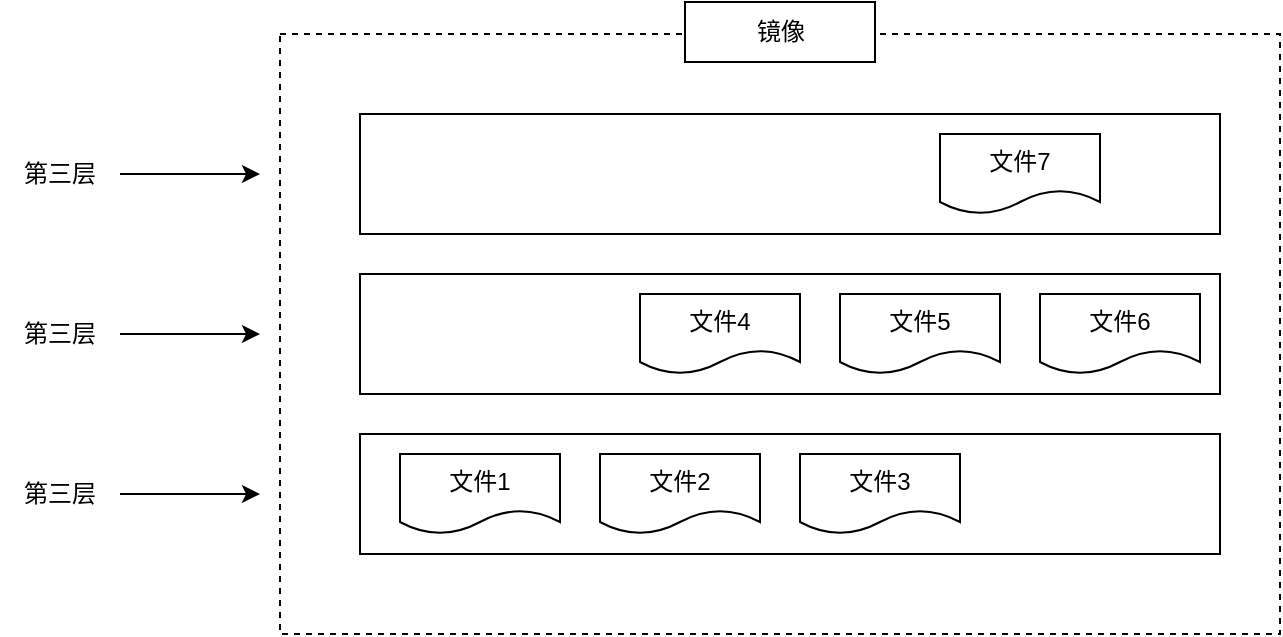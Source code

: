 <mxfile version="21.0.2" type="github">
  <diagram name="第 1 页" id="HnaVYptgvOEwf5I59ucu">
    <mxGraphModel dx="803" dy="564" grid="1" gridSize="10" guides="1" tooltips="1" connect="1" arrows="1" fold="1" page="1" pageScale="1" pageWidth="827" pageHeight="1169" math="0" shadow="0">
      <root>
        <mxCell id="0" />
        <mxCell id="1" parent="0" />
        <mxCell id="ntk0S3NxcaOMZA44O0UO-1" value="" style="rounded=0;whiteSpace=wrap;html=1;dashed=1;" vertex="1" parent="1">
          <mxGeometry x="180" y="90" width="500" height="300" as="geometry" />
        </mxCell>
        <mxCell id="ntk0S3NxcaOMZA44O0UO-2" value="镜像" style="rounded=0;whiteSpace=wrap;html=1;" vertex="1" parent="1">
          <mxGeometry x="382.5" y="74" width="95" height="30" as="geometry" />
        </mxCell>
        <mxCell id="ntk0S3NxcaOMZA44O0UO-3" value="" style="rounded=0;whiteSpace=wrap;html=1;" vertex="1" parent="1">
          <mxGeometry x="220" y="130" width="430" height="60" as="geometry" />
        </mxCell>
        <mxCell id="ntk0S3NxcaOMZA44O0UO-4" value="" style="rounded=0;whiteSpace=wrap;html=1;" vertex="1" parent="1">
          <mxGeometry x="220" y="210" width="430" height="60" as="geometry" />
        </mxCell>
        <mxCell id="ntk0S3NxcaOMZA44O0UO-5" value="" style="rounded=0;whiteSpace=wrap;html=1;" vertex="1" parent="1">
          <mxGeometry x="220" y="290" width="430" height="60" as="geometry" />
        </mxCell>
        <mxCell id="ntk0S3NxcaOMZA44O0UO-6" value="文件7" style="shape=document;whiteSpace=wrap;html=1;boundedLbl=1;" vertex="1" parent="1">
          <mxGeometry x="510" y="140" width="80" height="40" as="geometry" />
        </mxCell>
        <mxCell id="ntk0S3NxcaOMZA44O0UO-7" value="文件5" style="shape=document;whiteSpace=wrap;html=1;boundedLbl=1;" vertex="1" parent="1">
          <mxGeometry x="460" y="220" width="80" height="40" as="geometry" />
        </mxCell>
        <mxCell id="ntk0S3NxcaOMZA44O0UO-8" value="文件4" style="shape=document;whiteSpace=wrap;html=1;boundedLbl=1;" vertex="1" parent="1">
          <mxGeometry x="360" y="220" width="80" height="40" as="geometry" />
        </mxCell>
        <mxCell id="ntk0S3NxcaOMZA44O0UO-9" value="文件6" style="shape=document;whiteSpace=wrap;html=1;boundedLbl=1;" vertex="1" parent="1">
          <mxGeometry x="560" y="220" width="80" height="40" as="geometry" />
        </mxCell>
        <mxCell id="ntk0S3NxcaOMZA44O0UO-10" value="文件1" style="shape=document;whiteSpace=wrap;html=1;boundedLbl=1;" vertex="1" parent="1">
          <mxGeometry x="240" y="300" width="80" height="40" as="geometry" />
        </mxCell>
        <mxCell id="ntk0S3NxcaOMZA44O0UO-11" value="文件2" style="shape=document;whiteSpace=wrap;html=1;boundedLbl=1;" vertex="1" parent="1">
          <mxGeometry x="340" y="300" width="80" height="40" as="geometry" />
        </mxCell>
        <mxCell id="ntk0S3NxcaOMZA44O0UO-12" value="文件3" style="shape=document;whiteSpace=wrap;html=1;boundedLbl=1;" vertex="1" parent="1">
          <mxGeometry x="440" y="300" width="80" height="40" as="geometry" />
        </mxCell>
        <mxCell id="ntk0S3NxcaOMZA44O0UO-16" style="edgeStyle=orthogonalEdgeStyle;rounded=0;orthogonalLoop=1;jettySize=auto;html=1;exitX=1;exitY=0.5;exitDx=0;exitDy=0;" edge="1" parent="1" source="ntk0S3NxcaOMZA44O0UO-13">
          <mxGeometry relative="1" as="geometry">
            <mxPoint x="170" y="160" as="targetPoint" />
          </mxGeometry>
        </mxCell>
        <mxCell id="ntk0S3NxcaOMZA44O0UO-13" value="第三层" style="text;html=1;strokeColor=none;fillColor=none;align=center;verticalAlign=middle;whiteSpace=wrap;rounded=0;" vertex="1" parent="1">
          <mxGeometry x="40" y="145" width="60" height="30" as="geometry" />
        </mxCell>
        <mxCell id="ntk0S3NxcaOMZA44O0UO-17" style="edgeStyle=orthogonalEdgeStyle;rounded=0;orthogonalLoop=1;jettySize=auto;html=1;exitX=1;exitY=0.5;exitDx=0;exitDy=0;" edge="1" parent="1" source="ntk0S3NxcaOMZA44O0UO-14">
          <mxGeometry relative="1" as="geometry">
            <mxPoint x="170" y="240" as="targetPoint" />
          </mxGeometry>
        </mxCell>
        <mxCell id="ntk0S3NxcaOMZA44O0UO-14" value="第三层" style="text;html=1;strokeColor=none;fillColor=none;align=center;verticalAlign=middle;whiteSpace=wrap;rounded=0;" vertex="1" parent="1">
          <mxGeometry x="40" y="225" width="60" height="30" as="geometry" />
        </mxCell>
        <mxCell id="ntk0S3NxcaOMZA44O0UO-18" style="edgeStyle=orthogonalEdgeStyle;rounded=0;orthogonalLoop=1;jettySize=auto;html=1;exitX=1;exitY=0.5;exitDx=0;exitDy=0;" edge="1" parent="1" source="ntk0S3NxcaOMZA44O0UO-15">
          <mxGeometry relative="1" as="geometry">
            <mxPoint x="170" y="320" as="targetPoint" />
          </mxGeometry>
        </mxCell>
        <mxCell id="ntk0S3NxcaOMZA44O0UO-15" value="第三层" style="text;html=1;strokeColor=none;fillColor=none;align=center;verticalAlign=middle;whiteSpace=wrap;rounded=0;" vertex="1" parent="1">
          <mxGeometry x="40" y="305" width="60" height="30" as="geometry" />
        </mxCell>
      </root>
    </mxGraphModel>
  </diagram>
</mxfile>
